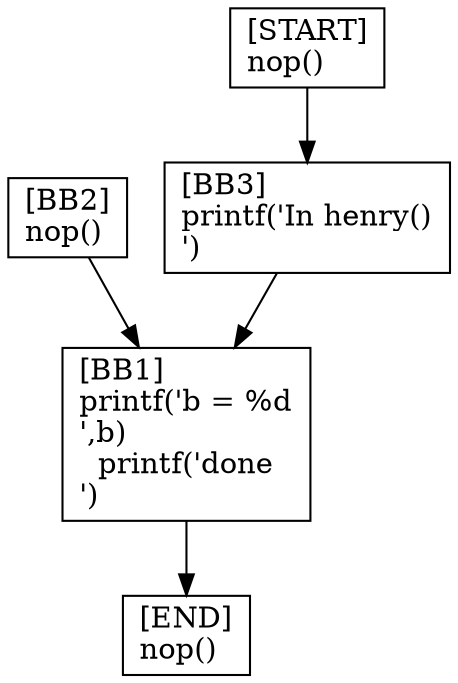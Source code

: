 digraph {
  node [shape=box]
  BB3 [label="[BB3]\lprintf('In henry()\n')\l"];
  BB2 [label="[BB2]\lnop()\l"];
  END [label="[END]\lnop()\l"];
  START [label="[START]\lnop()\l"];
  BB1 [label="[BB1]\lprintf('b = %d\n',b)\lprintf('done\n')\l"];
  BB2 -> BB1;
  BB3 -> BB1;
  START -> BB3;
  BB1 -> END;
}
